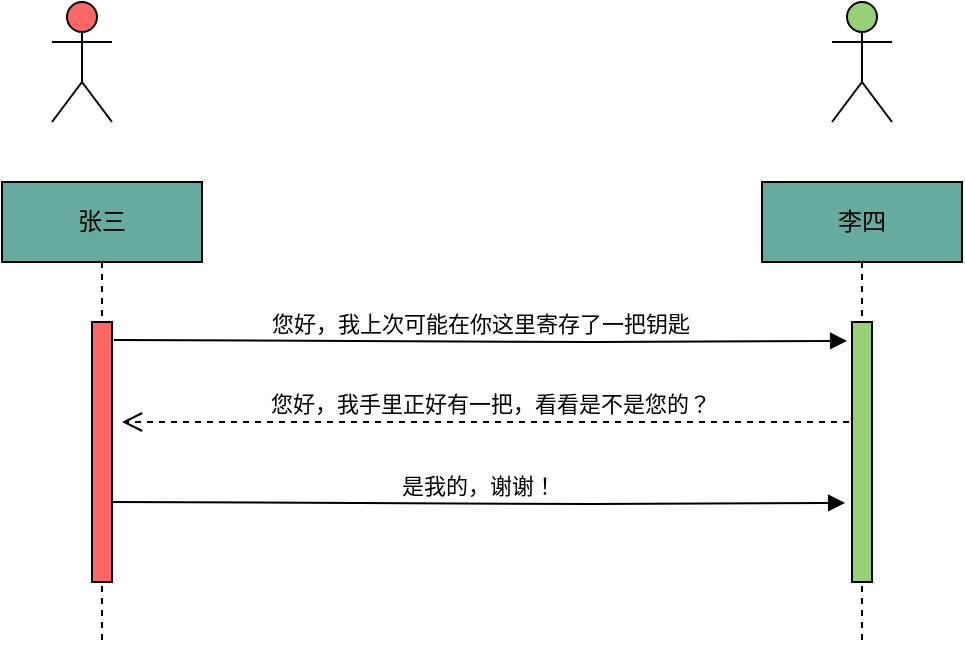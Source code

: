 <mxfile version="18.0.2" type="github"><diagram name="Page-1" id="9361dd3d-8414-5efd-6122-117bd74ce7a7"><mxGraphModel dx="1182" dy="582" grid="1" gridSize="10" guides="1" tooltips="1" connect="1" arrows="1" fold="1" page="0" pageScale="1.5" pageWidth="826" pageHeight="1169" background="none" math="0" shadow="0"><root><mxCell id="0"/><mxCell id="1" parent="0"/><mxCell id="PhdI-ZwpvNUuvoCu_mVK-92" value="张三" style="shape=umlLifeline;perimeter=lifelinePerimeter;whiteSpace=wrap;html=1;container=1;collapsible=0;recursiveResize=0;outlineConnect=0;fillColor=#67AB9F;" parent="1" vertex="1"><mxGeometry x="370" y="120" width="100" height="230" as="geometry"/></mxCell><mxCell id="PhdI-ZwpvNUuvoCu_mVK-95" value="" style="html=1;points=[];perimeter=orthogonalPerimeter;fillColor=#FF6666;" parent="PhdI-ZwpvNUuvoCu_mVK-92" vertex="1"><mxGeometry x="45" y="70" width="10" height="130" as="geometry"/></mxCell><mxCell id="PhdI-ZwpvNUuvoCu_mVK-107" value="您好，我手里正好有一把，看看是不是您的？" style="html=1;verticalAlign=bottom;endArrow=open;dashed=1;endSize=8;rounded=0;" parent="PhdI-ZwpvNUuvoCu_mVK-92" source="PhdI-ZwpvNUuvoCu_mVK-94" edge="1"><mxGeometry relative="1" as="geometry"><mxPoint x="140" y="120" as="sourcePoint"/><mxPoint x="60" y="120" as="targetPoint"/></mxGeometry></mxCell><mxCell id="PhdI-ZwpvNUuvoCu_mVK-94" value="李四" style="shape=umlLifeline;perimeter=lifelinePerimeter;whiteSpace=wrap;html=1;container=1;collapsible=0;recursiveResize=0;outlineConnect=0;fillColor=#67AB9F;" parent="1" vertex="1"><mxGeometry x="750" y="120" width="100" height="230" as="geometry"/></mxCell><mxCell id="PhdI-ZwpvNUuvoCu_mVK-101" value="" style="html=1;points=[];perimeter=orthogonalPerimeter;fillColor=#97D077;" parent="PhdI-ZwpvNUuvoCu_mVK-94" vertex="1"><mxGeometry x="45" y="70" width="10" height="130" as="geometry"/></mxCell><mxCell id="PhdI-ZwpvNUuvoCu_mVK-104" value="" style="shape=umlActor;verticalLabelPosition=bottom;verticalAlign=top;html=1;outlineConnect=0;fillColor=#FF6666;" parent="1" vertex="1"><mxGeometry x="395" y="30" width="30" height="60" as="geometry"/></mxCell><mxCell id="PhdI-ZwpvNUuvoCu_mVK-105" value="" style="shape=umlActor;verticalLabelPosition=bottom;verticalAlign=top;html=1;outlineConnect=0;fillColor=#97D077;" parent="1" vertex="1"><mxGeometry x="785" y="30" width="30" height="60" as="geometry"/></mxCell><mxCell id="PhdI-ZwpvNUuvoCu_mVK-106" value="您好，我上次可能在你这里寄存了一把钥匙" style="html=1;verticalAlign=bottom;endArrow=block;rounded=0;entryX=0.159;entryY=0.045;entryDx=0;entryDy=0;entryPerimeter=0;" parent="1" edge="1"><mxGeometry width="80" relative="1" as="geometry"><mxPoint x="426" y="199" as="sourcePoint"/><mxPoint x="792.59" y="199.45" as="targetPoint"/><Array as="points"><mxPoint x="666" y="200"/></Array></mxGeometry></mxCell><mxCell id="PhdI-ZwpvNUuvoCu_mVK-108" value="是我的，谢谢！" style="html=1;verticalAlign=bottom;endArrow=block;rounded=0;entryX=0.159;entryY=0.045;entryDx=0;entryDy=0;entryPerimeter=0;" parent="1" edge="1"><mxGeometry width="80" relative="1" as="geometry"><mxPoint x="425" y="280" as="sourcePoint"/><mxPoint x="791.59" y="280.45" as="targetPoint"/><Array as="points"><mxPoint x="665" y="281"/></Array></mxGeometry></mxCell></root></mxGraphModel></diagram></mxfile>